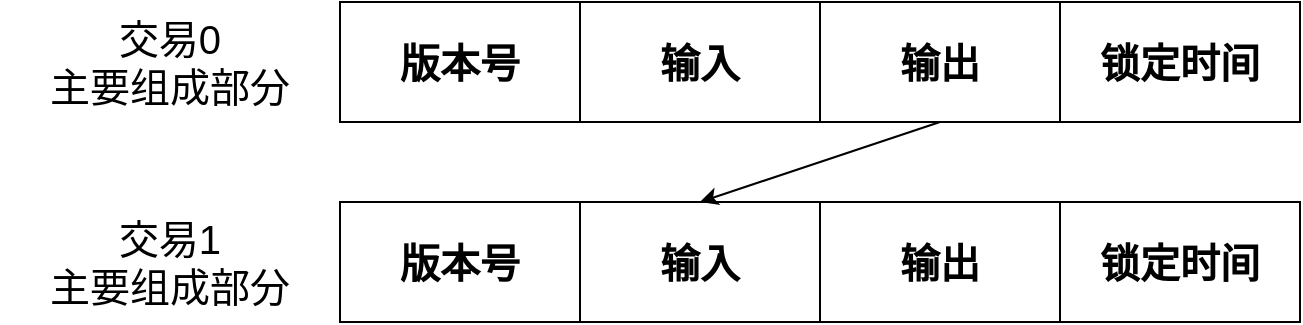<mxfile version="14.5.10" type="github">
  <diagram id="sEWmRMSA0RbTOiHDTgDL" name="Page-1">
    <mxGraphModel dx="1106" dy="614" grid="1" gridSize="10" guides="1" tooltips="1" connect="1" arrows="1" fold="1" page="0" pageScale="1" pageWidth="827" pageHeight="1169" math="0" shadow="0">
      <root>
        <mxCell id="0" />
        <mxCell id="1" parent="0" />
        <mxCell id="PxN26HUbAXa41XjV211Z-6" value="" style="group" vertex="1" connectable="0" parent="1">
          <mxGeometry x="110" y="140" width="650" height="60" as="geometry" />
        </mxCell>
        <mxCell id="PxN26HUbAXa41XjV211Z-1" value="&lt;font style=&quot;font-size: 20px&quot;&gt;&lt;b&gt;版本号&lt;/b&gt;&lt;/font&gt;" style="rounded=0;whiteSpace=wrap;html=1;" vertex="1" parent="PxN26HUbAXa41XjV211Z-6">
          <mxGeometry x="170" width="120" height="60" as="geometry" />
        </mxCell>
        <mxCell id="PxN26HUbAXa41XjV211Z-2" value="&lt;font style=&quot;font-size: 20px&quot;&gt;&lt;b&gt;输入&lt;/b&gt;&lt;/font&gt;" style="rounded=0;whiteSpace=wrap;html=1;" vertex="1" parent="PxN26HUbAXa41XjV211Z-6">
          <mxGeometry x="290" width="120" height="60" as="geometry" />
        </mxCell>
        <mxCell id="PxN26HUbAXa41XjV211Z-3" value="&lt;font style=&quot;font-size: 20px&quot;&gt;&lt;b&gt;输出&lt;/b&gt;&lt;/font&gt;" style="rounded=0;whiteSpace=wrap;html=1;" vertex="1" parent="PxN26HUbAXa41XjV211Z-6">
          <mxGeometry x="410" width="120" height="60" as="geometry" />
        </mxCell>
        <mxCell id="PxN26HUbAXa41XjV211Z-4" value="&lt;font style=&quot;font-size: 20px&quot;&gt;&lt;b&gt;锁定时间&lt;/b&gt;&lt;/font&gt;" style="rounded=0;whiteSpace=wrap;html=1;" vertex="1" parent="PxN26HUbAXa41XjV211Z-6">
          <mxGeometry x="530" width="120" height="60" as="geometry" />
        </mxCell>
        <mxCell id="PxN26HUbAXa41XjV211Z-5" value="&lt;font style=&quot;font-size: 20px&quot;&gt;交易0 &lt;br&gt;主要组成部分&lt;/font&gt;" style="text;html=1;strokeColor=none;fillColor=none;align=center;verticalAlign=middle;whiteSpace=wrap;rounded=0;" vertex="1" parent="PxN26HUbAXa41XjV211Z-6">
          <mxGeometry width="170" height="60" as="geometry" />
        </mxCell>
        <mxCell id="PxN26HUbAXa41XjV211Z-7" value="" style="group" vertex="1" connectable="0" parent="1">
          <mxGeometry x="110" y="240" width="650" height="60" as="geometry" />
        </mxCell>
        <mxCell id="PxN26HUbAXa41XjV211Z-8" value="&lt;font style=&quot;font-size: 20px&quot;&gt;&lt;b&gt;版本号&lt;/b&gt;&lt;/font&gt;" style="rounded=0;whiteSpace=wrap;html=1;" vertex="1" parent="PxN26HUbAXa41XjV211Z-7">
          <mxGeometry x="170" width="120" height="60" as="geometry" />
        </mxCell>
        <mxCell id="PxN26HUbAXa41XjV211Z-9" value="&lt;font style=&quot;font-size: 20px&quot;&gt;&lt;b&gt;输入&lt;/b&gt;&lt;/font&gt;" style="rounded=0;whiteSpace=wrap;html=1;" vertex="1" parent="PxN26HUbAXa41XjV211Z-7">
          <mxGeometry x="290" width="120" height="60" as="geometry" />
        </mxCell>
        <mxCell id="PxN26HUbAXa41XjV211Z-10" value="&lt;font style=&quot;font-size: 20px&quot;&gt;&lt;b&gt;输出&lt;/b&gt;&lt;/font&gt;" style="rounded=0;whiteSpace=wrap;html=1;" vertex="1" parent="PxN26HUbAXa41XjV211Z-7">
          <mxGeometry x="410" width="120" height="60" as="geometry" />
        </mxCell>
        <mxCell id="PxN26HUbAXa41XjV211Z-11" value="&lt;font style=&quot;font-size: 20px&quot;&gt;&lt;b&gt;锁定时间&lt;/b&gt;&lt;/font&gt;" style="rounded=0;whiteSpace=wrap;html=1;" vertex="1" parent="PxN26HUbAXa41XjV211Z-7">
          <mxGeometry x="530" width="120" height="60" as="geometry" />
        </mxCell>
        <mxCell id="PxN26HUbAXa41XjV211Z-12" value="&lt;font style=&quot;font-size: 20px&quot;&gt;交易1&lt;br&gt;主要组成部分&lt;/font&gt;" style="text;html=1;strokeColor=none;fillColor=none;align=center;verticalAlign=middle;whiteSpace=wrap;rounded=0;" vertex="1" parent="PxN26HUbAXa41XjV211Z-7">
          <mxGeometry width="170" height="60" as="geometry" />
        </mxCell>
        <mxCell id="PxN26HUbAXa41XjV211Z-13" style="rounded=0;orthogonalLoop=1;jettySize=auto;html=1;exitX=0.5;exitY=1;exitDx=0;exitDy=0;entryX=0.5;entryY=0;entryDx=0;entryDy=0;" edge="1" parent="1" source="PxN26HUbAXa41XjV211Z-3" target="PxN26HUbAXa41XjV211Z-9">
          <mxGeometry relative="1" as="geometry" />
        </mxCell>
      </root>
    </mxGraphModel>
  </diagram>
</mxfile>
